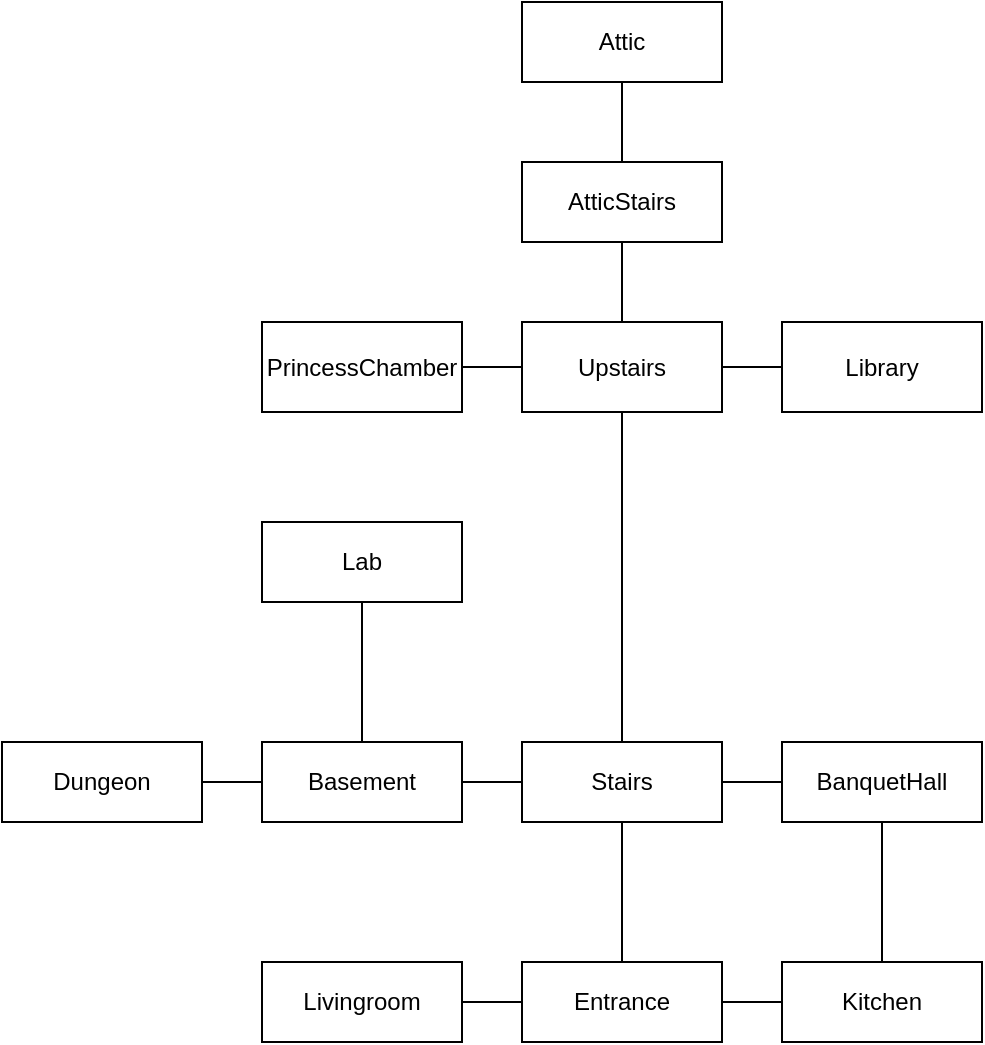 <mxfile>
    <diagram id="wSflcGfpGR3h3dXsRhzM" name="Page-1">
        <mxGraphModel dx="877" dy="1266" grid="1" gridSize="10" guides="1" tooltips="1" connect="1" arrows="1" fold="1" page="1" pageScale="1" pageWidth="850" pageHeight="1100" math="0" shadow="0">
            <root>
                <mxCell id="0"/>
                <mxCell id="1" parent="0"/>
                <mxCell id="2" value="Livingroom" style="whiteSpace=wrap;html=1;align=center;" vertex="1" parent="1">
                    <mxGeometry x="180" y="630" width="100" height="40" as="geometry"/>
                </mxCell>
                <mxCell id="3" value="Entrance" style="whiteSpace=wrap;html=1;align=center;" vertex="1" parent="1">
                    <mxGeometry x="310" y="630" width="100" height="40" as="geometry"/>
                </mxCell>
                <mxCell id="4" value="Kitchen" style="whiteSpace=wrap;html=1;align=center;" vertex="1" parent="1">
                    <mxGeometry x="440" y="630" width="100" height="40" as="geometry"/>
                </mxCell>
                <mxCell id="5" value="Stairs" style="whiteSpace=wrap;html=1;align=center;" vertex="1" parent="1">
                    <mxGeometry x="310" y="520" width="100" height="40" as="geometry"/>
                </mxCell>
                <mxCell id="6" value="BanquetHall" style="whiteSpace=wrap;html=1;align=center;" vertex="1" parent="1">
                    <mxGeometry x="440" y="520" width="100" height="40" as="geometry"/>
                </mxCell>
                <mxCell id="7" value="Basement" style="whiteSpace=wrap;html=1;align=center;" vertex="1" parent="1">
                    <mxGeometry x="180" y="520" width="100" height="40" as="geometry"/>
                </mxCell>
                <mxCell id="8" value="Dungeon" style="whiteSpace=wrap;html=1;align=center;" vertex="1" parent="1">
                    <mxGeometry x="50" y="520" width="100" height="40" as="geometry"/>
                </mxCell>
                <mxCell id="9" value="Lab" style="whiteSpace=wrap;html=1;align=center;" vertex="1" parent="1">
                    <mxGeometry x="180" y="410" width="100" height="40" as="geometry"/>
                </mxCell>
                <mxCell id="10" value="Upstairs" style="whiteSpace=wrap;html=1;align=center;" vertex="1" parent="1">
                    <mxGeometry x="310" y="310" width="100" height="45" as="geometry"/>
                </mxCell>
                <mxCell id="11" value="AtticStairs" style="whiteSpace=wrap;html=1;align=center;" vertex="1" parent="1">
                    <mxGeometry x="310" y="230" width="100" height="40" as="geometry"/>
                </mxCell>
                <mxCell id="12" value="Attic" style="whiteSpace=wrap;html=1;align=center;" vertex="1" parent="1">
                    <mxGeometry x="310" y="150" width="100" height="40" as="geometry"/>
                </mxCell>
                <mxCell id="13" value="Library" style="whiteSpace=wrap;html=1;align=center;" vertex="1" parent="1">
                    <mxGeometry x="440" y="310" width="100" height="45" as="geometry"/>
                </mxCell>
                <mxCell id="14" value="PrincessChamber" style="whiteSpace=wrap;html=1;align=center;" vertex="1" parent="1">
                    <mxGeometry x="180" y="310" width="100" height="45" as="geometry"/>
                </mxCell>
                <mxCell id="15" value="" style="endArrow=none;html=1;rounded=0;exitX=1;exitY=0.5;exitDx=0;exitDy=0;entryX=0;entryY=0.5;entryDx=0;entryDy=0;" edge="1" parent="1" source="3" target="4">
                    <mxGeometry relative="1" as="geometry">
                        <mxPoint x="320" y="290" as="sourcePoint"/>
                        <mxPoint x="480" y="290" as="targetPoint"/>
                    </mxGeometry>
                </mxCell>
                <mxCell id="16" value="" style="endArrow=none;html=1;rounded=0;exitX=0.5;exitY=0;exitDx=0;exitDy=0;entryX=0.5;entryY=1;entryDx=0;entryDy=0;" edge="1" parent="1" source="4" target="6">
                    <mxGeometry relative="1" as="geometry">
                        <mxPoint x="420" y="640" as="sourcePoint"/>
                        <mxPoint x="450" y="640" as="targetPoint"/>
                    </mxGeometry>
                </mxCell>
                <mxCell id="17" value="" style="endArrow=none;html=1;rounded=0;exitX=0;exitY=0.5;exitDx=0;exitDy=0;entryX=1;entryY=0.5;entryDx=0;entryDy=0;" edge="1" parent="1" source="6" target="5">
                    <mxGeometry relative="1" as="geometry">
                        <mxPoint x="500" y="600" as="sourcePoint"/>
                        <mxPoint x="500" y="570" as="targetPoint"/>
                    </mxGeometry>
                </mxCell>
                <mxCell id="18" value="" style="endArrow=none;html=1;rounded=0;exitX=0.5;exitY=0;exitDx=0;exitDy=0;entryX=0.5;entryY=1;entryDx=0;entryDy=0;" edge="1" parent="1" source="3" target="5">
                    <mxGeometry relative="1" as="geometry">
                        <mxPoint x="510" y="610" as="sourcePoint"/>
                        <mxPoint x="510" y="580" as="targetPoint"/>
                    </mxGeometry>
                </mxCell>
                <mxCell id="19" value="" style="endArrow=none;html=1;rounded=0;exitX=0;exitY=0.5;exitDx=0;exitDy=0;entryX=1;entryY=0.5;entryDx=0;entryDy=0;" edge="1" parent="1" source="3" target="2">
                    <mxGeometry relative="1" as="geometry">
                        <mxPoint x="520" y="620" as="sourcePoint"/>
                        <mxPoint x="520" y="590" as="targetPoint"/>
                    </mxGeometry>
                </mxCell>
                <mxCell id="20" value="" style="endArrow=none;html=1;rounded=0;exitX=0;exitY=0.5;exitDx=0;exitDy=0;entryX=1;entryY=0.5;entryDx=0;entryDy=0;" edge="1" parent="1" source="5" target="7">
                    <mxGeometry relative="1" as="geometry">
                        <mxPoint x="530" y="630" as="sourcePoint"/>
                        <mxPoint x="530" y="600" as="targetPoint"/>
                    </mxGeometry>
                </mxCell>
                <mxCell id="21" value="" style="endArrow=none;html=1;rounded=0;exitX=1;exitY=0.5;exitDx=0;exitDy=0;entryX=0;entryY=0.5;entryDx=0;entryDy=0;" edge="1" parent="1" source="8" target="7">
                    <mxGeometry relative="1" as="geometry">
                        <mxPoint x="320" y="530" as="sourcePoint"/>
                        <mxPoint x="290" y="530" as="targetPoint"/>
                    </mxGeometry>
                </mxCell>
                <mxCell id="22" value="" style="endArrow=none;html=1;rounded=0;exitX=0.5;exitY=1;exitDx=0;exitDy=0;entryX=0.5;entryY=0;entryDx=0;entryDy=0;" edge="1" parent="1" source="9" target="7">
                    <mxGeometry relative="1" as="geometry">
                        <mxPoint x="330" y="540" as="sourcePoint"/>
                        <mxPoint x="300" y="540" as="targetPoint"/>
                    </mxGeometry>
                </mxCell>
                <mxCell id="23" value="" style="endArrow=none;html=1;rounded=0;exitX=0.5;exitY=1;exitDx=0;exitDy=0;entryX=0.5;entryY=0;entryDx=0;entryDy=0;" edge="1" parent="1" source="10" target="5">
                    <mxGeometry relative="1" as="geometry">
                        <mxPoint x="340" y="640" as="sourcePoint"/>
                        <mxPoint x="310" y="640" as="targetPoint"/>
                    </mxGeometry>
                </mxCell>
                <mxCell id="24" value="" style="endArrow=none;html=1;rounded=0;exitX=0;exitY=0.5;exitDx=0;exitDy=0;entryX=1;entryY=0.5;entryDx=0;entryDy=0;" edge="1" parent="1" source="10" target="14">
                    <mxGeometry relative="1" as="geometry">
                        <mxPoint x="350" y="650" as="sourcePoint"/>
                        <mxPoint x="320" y="650" as="targetPoint"/>
                    </mxGeometry>
                </mxCell>
                <mxCell id="25" value="" style="endArrow=none;html=1;rounded=0;exitX=1;exitY=0.5;exitDx=0;exitDy=0;entryX=0;entryY=0.5;entryDx=0;entryDy=0;" edge="1" parent="1" source="10" target="13">
                    <mxGeometry relative="1" as="geometry">
                        <mxPoint x="360" y="660" as="sourcePoint"/>
                        <mxPoint x="330" y="660" as="targetPoint"/>
                    </mxGeometry>
                </mxCell>
                <mxCell id="26" value="" style="endArrow=none;html=1;rounded=0;exitX=0.5;exitY=1;exitDx=0;exitDy=0;entryX=0.5;entryY=0;entryDx=0;entryDy=0;" edge="1" parent="1" source="11" target="10">
                    <mxGeometry relative="1" as="geometry">
                        <mxPoint x="370" y="670" as="sourcePoint"/>
                        <mxPoint x="360" y="300" as="targetPoint"/>
                    </mxGeometry>
                </mxCell>
                <mxCell id="27" value="" style="endArrow=none;html=1;rounded=0;exitX=0.5;exitY=1;exitDx=0;exitDy=0;entryX=0.5;entryY=0;entryDx=0;entryDy=0;" edge="1" parent="1" source="12" target="11">
                    <mxGeometry relative="1" as="geometry">
                        <mxPoint x="370" y="260" as="sourcePoint"/>
                        <mxPoint x="370" y="300" as="targetPoint"/>
                    </mxGeometry>
                </mxCell>
            </root>
        </mxGraphModel>
    </diagram>
</mxfile>
